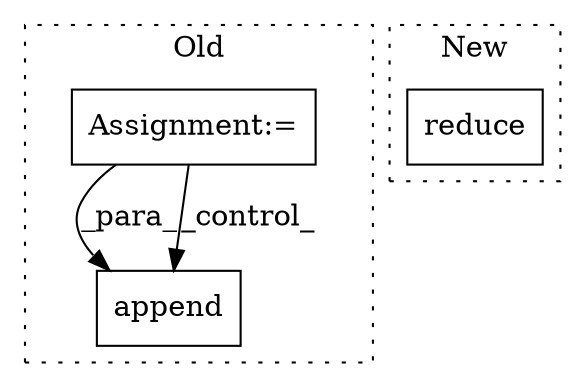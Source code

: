 digraph G {
subgraph cluster0 {
1 [label="append" a="32" s="3848,3864" l="7,1" shape="box"];
3 [label="Assignment:=" a="7" s="3411,3501" l="63,2" shape="box"];
label = "Old";
style="dotted";
}
subgraph cluster1 {
2 [label="reduce" a="32" s="3920,3931" l="7,1" shape="box"];
label = "New";
style="dotted";
}
3 -> 1 [label="_para_"];
3 -> 1 [label="_control_"];
}